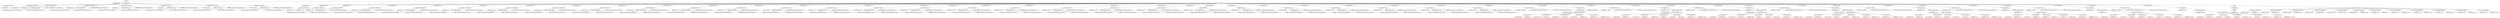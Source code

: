 digraph G {	
ranksep=.25;
	0 [label="MODULE"];
	1 [label="IDENTIFIERS: dscg"];
	0 -> 1;
	2 [label="VAR_DECLARE_LIST"];
	0 -> 2;
	3 [label="VAR_DECLARE:  INPUT PORT"];
	2 -> 3;
	4 [label="IDENTIFIERS: clock"];
	3 -> 4;
	5 [label="VAR_DECLARE:  INPUT PORT"];
	2 -> 5;
	6 [label="IDENTIFIERS: reset"];
	5 -> 6;
	7 [label="VAR_DECLARE:  INPUT PORT"];
	2 -> 7;
	8 [label="IDENTIFIERS: cos"];
	7 -> 8;
	9 [label="BINARY_OPERATION: MIN"];
	7 -> 9;
	10 [label="NUMBERS: 00000000000000000000000000100000 ()"];
	9 -> 10;
	11 [label="NUMBERS: 00000000000000000000000000000001 ()"];
	9 -> 11;
	12 [label="NUMBERS: 00000000000000000000000000000000 ()"];
	7 -> 12;
	13 [label="VAR_DECLARE:  INPUT PORT"];
	2 -> 13;
	14 [label="IDENTIFIERS: one"];
	13 -> 14;
	15 [label="BINARY_OPERATION: MIN"];
	13 -> 15;
	16 [label="NUMBERS: 00000000000000000000000000100000 ()"];
	15 -> 16;
	17 [label="NUMBERS: 00000000000000000000000000000001 ()"];
	15 -> 17;
	18 [label="NUMBERS: 00000000000000000000000000000000 ()"];
	13 -> 18;
	19 [label="VAR_DECLARE:  INPUT PORT"];
	2 -> 19;
	20 [label="IDENTIFIERS: s1"];
	19 -> 20;
	21 [label="BINARY_OPERATION: MIN"];
	19 -> 21;
	22 [label="NUMBERS: 00000000000000000000000000100000 ()"];
	21 -> 22;
	23 [label="NUMBERS: 00000000000000000000000000000001 ()"];
	21 -> 23;
	24 [label="NUMBERS: 00000000000000000000000000000000 ()"];
	19 -> 24;
	25 [label="VAR_DECLARE:  INPUT PORT"];
	2 -> 25;
	26 [label="IDENTIFIERS: s2"];
	25 -> 26;
	27 [label="BINARY_OPERATION: MIN"];
	25 -> 27;
	28 [label="NUMBERS: 00000000000000000000000000100000 ()"];
	27 -> 28;
	29 [label="NUMBERS: 00000000000000000000000000000001 ()"];
	27 -> 29;
	30 [label="NUMBERS: 00000000000000000000000000000000 ()"];
	25 -> 30;
	31 [label="VAR_DECLARE:  OUTPUT PORT"];
	2 -> 31;
	32 [label="IDENTIFIERS: s1_out"];
	31 -> 32;
	33 [label="BINARY_OPERATION: MIN"];
	31 -> 33;
	34 [label="NUMBERS: 00000000000000000000000000100000 ()"];
	33 -> 34;
	35 [label="NUMBERS: 00000000000000000000000000000001 ()"];
	33 -> 35;
	36 [label="NUMBERS: 00000000000000000000000000000000 ()"];
	31 -> 36;
	37 [label="VAR_DECLARE:  OUTPUT PORT"];
	2 -> 37;
	38 [label="IDENTIFIERS: s2_out"];
	37 -> 38;
	39 [label="BINARY_OPERATION: MIN"];
	37 -> 39;
	40 [label="NUMBERS: 00000000000000000000000000100000 ()"];
	39 -> 40;
	41 [label="NUMBERS: 00000000000000000000000000000001 ()"];
	39 -> 41;
	42 [label="NUMBERS: 00000000000000000000000000000000 ()"];
	37 -> 42;
	43 [label="MODULE_ITEMS"];
	0 -> 43;
	44 [label="VAR_DECLARE_LIST"];
	43 -> 44;
	45 [label="VAR_DECLARE:  INPUT PORT"];
	44 -> 45;
	46 [label="IDENTIFIERS: clock"];
	45 -> 46;
	47 [label="VAR_DECLARE_LIST"];
	43 -> 47;
	48 [label="VAR_DECLARE:  INPUT PORT"];
	47 -> 48;
	49 [label="IDENTIFIERS: reset"];
	48 -> 49;
	50 [label="VAR_DECLARE_LIST"];
	43 -> 50;
	51 [label="VAR_DECLARE:  INPUT PORT"];
	50 -> 51;
	52 [label="IDENTIFIERS: cos"];
	51 -> 52;
	53 [label="BINARY_OPERATION: MIN"];
	51 -> 53;
	54 [label="NUMBERS: 00000000000000000000000000100000 ()"];
	53 -> 54;
	55 [label="NUMBERS: 00000000000000000000000000000001 ()"];
	53 -> 55;
	56 [label="NUMBERS: 00000000000000000000000000000000 ()"];
	51 -> 56;
	57 [label="VAR_DECLARE_LIST"];
	43 -> 57;
	58 [label="VAR_DECLARE:  INPUT PORT"];
	57 -> 58;
	59 [label="IDENTIFIERS: one"];
	58 -> 59;
	60 [label="BINARY_OPERATION: MIN"];
	58 -> 60;
	61 [label="NUMBERS: 00000000000000000000000000100000 ()"];
	60 -> 61;
	62 [label="NUMBERS: 00000000000000000000000000000001 ()"];
	60 -> 62;
	63 [label="NUMBERS: 00000000000000000000000000000000 ()"];
	58 -> 63;
	64 [label="VAR_DECLARE_LIST"];
	43 -> 64;
	65 [label="VAR_DECLARE:  INPUT PORT"];
	64 -> 65;
	66 [label="IDENTIFIERS: s1"];
	65 -> 66;
	67 [label="BINARY_OPERATION: MIN"];
	65 -> 67;
	68 [label="NUMBERS: 00000000000000000000000000100000 ()"];
	67 -> 68;
	69 [label="NUMBERS: 00000000000000000000000000000001 ()"];
	67 -> 69;
	70 [label="NUMBERS: 00000000000000000000000000000000 ()"];
	65 -> 70;
	71 [label="VAR_DECLARE_LIST"];
	43 -> 71;
	72 [label="VAR_DECLARE:  INPUT PORT"];
	71 -> 72;
	73 [label="IDENTIFIERS: s2"];
	72 -> 73;
	74 [label="BINARY_OPERATION: MIN"];
	72 -> 74;
	75 [label="NUMBERS: 00000000000000000000000000100000 ()"];
	74 -> 75;
	76 [label="NUMBERS: 00000000000000000000000000000001 ()"];
	74 -> 76;
	77 [label="NUMBERS: 00000000000000000000000000000000 ()"];
	72 -> 77;
	78 [label="VAR_DECLARE_LIST"];
	43 -> 78;
	79 [label="VAR_DECLARE:  OUTPUT PORT"];
	78 -> 79;
	80 [label="IDENTIFIERS: s1_out"];
	79 -> 80;
	81 [label="BINARY_OPERATION: MIN"];
	79 -> 81;
	82 [label="NUMBERS: 00000000000000000000000000100000 ()"];
	81 -> 82;
	83 [label="NUMBERS: 00000000000000000000000000000001 ()"];
	81 -> 83;
	84 [label="NUMBERS: 00000000000000000000000000000000 ()"];
	79 -> 84;
	85 [label="VAR_DECLARE_LIST"];
	43 -> 85;
	86 [label="VAR_DECLARE:  OUTPUT PORT"];
	85 -> 86;
	87 [label="IDENTIFIERS: s2_out"];
	86 -> 87;
	88 [label="BINARY_OPERATION: MIN"];
	86 -> 88;
	89 [label="NUMBERS: 00000000000000000000000000100000 ()"];
	88 -> 89;
	90 [label="NUMBERS: 00000000000000000000000000000001 ()"];
	88 -> 90;
	91 [label="NUMBERS: 00000000000000000000000000000000 ()"];
	86 -> 91;
	92 [label="VAR_DECLARE_LIST"];
	43 -> 92;
	93 [label="VAR_DECLARE:  WIRE"];
	92 -> 93;
	94 [label="IDENTIFIERS: add1"];
	93 -> 94;
	95 [label="BINARY_OPERATION: MIN"];
	93 -> 95;
	96 [label="NUMBERS: 00000000000000000000000000100000 ()"];
	95 -> 96;
	97 [label="NUMBERS: 00000000000000000000000000000001 ()"];
	95 -> 97;
	98 [label="NUMBERS: 00000000000000000000000000000000 ()"];
	93 -> 98;
	99 [label="VAR_DECLARE_LIST"];
	43 -> 99;
	100 [label="VAR_DECLARE:  WIRE"];
	99 -> 100;
	101 [label="IDENTIFIERS: x2"];
	100 -> 101;
	102 [label="BINARY_OPERATION: MIN"];
	100 -> 102;
	103 [label="NUMBERS: 00000000000000000000000000100000 ()"];
	102 -> 103;
	104 [label="NUMBERS: 00000000000000000000000000000001 ()"];
	102 -> 104;
	105 [label="NUMBERS: 00000000000000000000000000000000 ()"];
	100 -> 105;
	106 [label="VAR_DECLARE_LIST"];
	43 -> 106;
	107 [label="VAR_DECLARE:  WIRE"];
	106 -> 107;
	108 [label="IDENTIFIERS: x3"];
	107 -> 108;
	109 [label="BINARY_OPERATION: MIN"];
	107 -> 109;
	110 [label="NUMBERS: 00000000000000000000000000100000 ()"];
	109 -> 110;
	111 [label="NUMBERS: 00000000000000000000000000000001 ()"];
	109 -> 111;
	112 [label="NUMBERS: 00000000000000000000000000000000 ()"];
	107 -> 112;
	113 [label="VAR_DECLARE_LIST"];
	43 -> 113;
	114 [label="VAR_DECLARE:  WIRE"];
	113 -> 114;
	115 [label="IDENTIFIERS: sub5"];
	114 -> 115;
	116 [label="BINARY_OPERATION: MIN"];
	114 -> 116;
	117 [label="NUMBERS: 00000000000000000000000000100000 ()"];
	116 -> 117;
	118 [label="NUMBERS: 00000000000000000000000000000001 ()"];
	116 -> 118;
	119 [label="NUMBERS: 00000000000000000000000000000000 ()"];
	114 -> 119;
	120 [label="VAR_DECLARE_LIST"];
	43 -> 120;
	121 [label="VAR_DECLARE:  WIRE"];
	120 -> 121;
	122 [label="IDENTIFIERS: x6"];
	121 -> 122;
	123 [label="BINARY_OPERATION: MIN"];
	121 -> 123;
	124 [label="NUMBERS: 00000000000000000000000000100000 ()"];
	123 -> 124;
	125 [label="NUMBERS: 00000000000000000000000000000001 ()"];
	123 -> 125;
	126 [label="NUMBERS: 00000000000000000000000000000000 ()"];
	121 -> 126;
	127 [label="VAR_DECLARE_LIST"];
	43 -> 127;
	128 [label="VAR_DECLARE:  WIRE"];
	127 -> 128;
	129 [label="IDENTIFIERS: x7"];
	128 -> 129;
	130 [label="BINARY_OPERATION: MIN"];
	128 -> 130;
	131 [label="NUMBERS: 00000000000000000000000000100000 ()"];
	130 -> 131;
	132 [label="NUMBERS: 00000000000000000000000000000001 ()"];
	130 -> 132;
	133 [label="NUMBERS: 00000000000000000000000000000000 ()"];
	128 -> 133;
	134 [label="VAR_DECLARE_LIST"];
	43 -> 134;
	135 [label="VAR_DECLARE:  WIRE"];
	134 -> 135;
	136 [label="IDENTIFIERS: s1_out"];
	135 -> 136;
	137 [label="BINARY_OPERATION: MIN"];
	135 -> 137;
	138 [label="NUMBERS: 00000000000000000000000000100000 ()"];
	137 -> 138;
	139 [label="NUMBERS: 00000000000000000000000000000001 ()"];
	137 -> 139;
	140 [label="NUMBERS: 00000000000000000000000000000000 ()"];
	135 -> 140;
	141 [label="VAR_DECLARE_LIST"];
	43 -> 141;
	142 [label="VAR_DECLARE:  WIRE"];
	141 -> 142;
	143 [label="IDENTIFIERS: s2_out"];
	142 -> 143;
	144 [label="BINARY_OPERATION: MIN"];
	142 -> 144;
	145 [label="NUMBERS: 00000000000000000000000000100000 ()"];
	144 -> 145;
	146 [label="NUMBERS: 00000000000000000000000000000001 ()"];
	144 -> 146;
	147 [label="NUMBERS: 00000000000000000000000000000000 ()"];
	142 -> 147;
	148 [label="VAR_DECLARE_LIST"];
	43 -> 148;
	149 [label="VAR_DECLARE:  REG"];
	148 -> 149;
	150 [label="IDENTIFIERS: x3_reg1"];
	149 -> 150;
	151 [label="BINARY_OPERATION: MIN"];
	149 -> 151;
	152 [label="NUMBERS: 00000000000000000000000000100000 ()"];
	151 -> 152;
	153 [label="NUMBERS: 00000000000000000000000000000001 ()"];
	151 -> 153;
	154 [label="NUMBERS: 00000000000000000000000000000000 ()"];
	149 -> 154;
	155 [label="VAR_DECLARE_LIST"];
	43 -> 155;
	156 [label="VAR_DECLARE:  REG"];
	155 -> 156;
	157 [label="IDENTIFIERS: x3_reg2"];
	156 -> 157;
	158 [label="BINARY_OPERATION: MIN"];
	156 -> 158;
	159 [label="NUMBERS: 00000000000000000000000000100000 ()"];
	158 -> 159;
	160 [label="NUMBERS: 00000000000000000000000000000001 ()"];
	158 -> 160;
	161 [label="NUMBERS: 00000000000000000000000000000000 ()"];
	156 -> 161;
	162 [label="VAR_DECLARE_LIST"];
	43 -> 162;
	163 [label="VAR_DECLARE:  REG"];
	162 -> 163;
	164 [label="IDENTIFIERS: x3_reg3"];
	163 -> 164;
	165 [label="BINARY_OPERATION: MIN"];
	163 -> 165;
	166 [label="NUMBERS: 00000000000000000000000000100000 ()"];
	165 -> 166;
	167 [label="NUMBERS: 00000000000000000000000000000001 ()"];
	165 -> 167;
	168 [label="NUMBERS: 00000000000000000000000000000000 ()"];
	163 -> 168;
	169 [label="VAR_DECLARE_LIST"];
	43 -> 169;
	170 [label="VAR_DECLARE:  REG"];
	169 -> 170;
	171 [label="IDENTIFIERS: x3_reg4"];
	170 -> 171;
	172 [label="BINARY_OPERATION: MIN"];
	170 -> 172;
	173 [label="NUMBERS: 00000000000000000000000000100000 ()"];
	172 -> 173;
	174 [label="NUMBERS: 00000000000000000000000000000001 ()"];
	172 -> 174;
	175 [label="NUMBERS: 00000000000000000000000000000000 ()"];
	170 -> 175;
	176 [label="VAR_DECLARE_LIST"];
	43 -> 176;
	177 [label="VAR_DECLARE:  REG"];
	176 -> 177;
	178 [label="IDENTIFIERS: x3_reg5"];
	177 -> 178;
	179 [label="BINARY_OPERATION: MIN"];
	177 -> 179;
	180 [label="NUMBERS: 00000000000000000000000000100000 ()"];
	179 -> 180;
	181 [label="NUMBERS: 00000000000000000000000000000001 ()"];
	179 -> 181;
	182 [label="NUMBERS: 00000000000000000000000000000000 ()"];
	177 -> 182;
	183 [label="VAR_DECLARE_LIST"];
	43 -> 183;
	184 [label="VAR_DECLARE:  REG"];
	183 -> 184;
	185 [label="IDENTIFIERS: x3_reg6"];
	184 -> 185;
	186 [label="BINARY_OPERATION: MIN"];
	184 -> 186;
	187 [label="NUMBERS: 00000000000000000000000000100000 ()"];
	186 -> 187;
	188 [label="NUMBERS: 00000000000000000000000000000001 ()"];
	186 -> 188;
	189 [label="NUMBERS: 00000000000000000000000000000000 ()"];
	184 -> 189;
	190 [label="VAR_DECLARE_LIST"];
	43 -> 190;
	191 [label="VAR_DECLARE:  REG"];
	190 -> 191;
	192 [label="IDENTIFIERS: x7_reg1"];
	191 -> 192;
	193 [label="BINARY_OPERATION: MIN"];
	191 -> 193;
	194 [label="NUMBERS: 00000000000000000000000000100000 ()"];
	193 -> 194;
	195 [label="NUMBERS: 00000000000000000000000000000001 ()"];
	193 -> 195;
	196 [label="NUMBERS: 00000000000000000000000000000000 ()"];
	191 -> 196;
	197 [label="VAR_DECLARE_LIST"];
	43 -> 197;
	198 [label="VAR_DECLARE:  REG"];
	197 -> 198;
	199 [label="IDENTIFIERS: x7_reg2"];
	198 -> 199;
	200 [label="BINARY_OPERATION: MIN"];
	198 -> 200;
	201 [label="NUMBERS: 00000000000000000000000000100000 ()"];
	200 -> 201;
	202 [label="NUMBERS: 00000000000000000000000000000001 ()"];
	200 -> 202;
	203 [label="NUMBERS: 00000000000000000000000000000000 ()"];
	198 -> 203;
	204 [label="VAR_DECLARE_LIST"];
	43 -> 204;
	205 [label="VAR_DECLARE:  REG"];
	204 -> 205;
	206 [label="IDENTIFIERS: x7_reg3"];
	205 -> 206;
	207 [label="BINARY_OPERATION: MIN"];
	205 -> 207;
	208 [label="NUMBERS: 00000000000000000000000000100000 ()"];
	207 -> 208;
	209 [label="NUMBERS: 00000000000000000000000000000001 ()"];
	207 -> 209;
	210 [label="NUMBERS: 00000000000000000000000000000000 ()"];
	205 -> 210;
	211 [label="VAR_DECLARE_LIST"];
	43 -> 211;
	212 [label="VAR_DECLARE:  REG"];
	211 -> 212;
	213 [label="IDENTIFIERS: x7_reg4"];
	212 -> 213;
	214 [label="BINARY_OPERATION: MIN"];
	212 -> 214;
	215 [label="NUMBERS: 00000000000000000000000000100000 ()"];
	214 -> 215;
	216 [label="NUMBERS: 00000000000000000000000000000001 ()"];
	214 -> 216;
	217 [label="NUMBERS: 00000000000000000000000000000000 ()"];
	212 -> 217;
	218 [label="VAR_DECLARE_LIST"];
	43 -> 218;
	219 [label="VAR_DECLARE:  REG"];
	218 -> 219;
	220 [label="IDENTIFIERS: x7_reg5"];
	219 -> 220;
	221 [label="BINARY_OPERATION: MIN"];
	219 -> 221;
	222 [label="NUMBERS: 00000000000000000000000000100000 ()"];
	221 -> 222;
	223 [label="NUMBERS: 00000000000000000000000000000001 ()"];
	221 -> 223;
	224 [label="NUMBERS: 00000000000000000000000000000000 ()"];
	219 -> 224;
	225 [label="VAR_DECLARE_LIST"];
	43 -> 225;
	226 [label="VAR_DECLARE:  REG"];
	225 -> 226;
	227 [label="IDENTIFIERS: x7_reg6"];
	226 -> 227;
	228 [label="BINARY_OPERATION: MIN"];
	226 -> 228;
	229 [label="NUMBERS: 00000000000000000000000000100000 ()"];
	228 -> 229;
	230 [label="NUMBERS: 00000000000000000000000000000001 ()"];
	228 -> 230;
	231 [label="NUMBERS: 00000000000000000000000000000000 ()"];
	226 -> 231;
	232 [label="VAR_DECLARE_LIST"];
	43 -> 232;
	233 [label="VAR_DECLARE:  WIRE"];
	232 -> 233;
	234 [label="IDENTIFIERS: add1_control"];
	233 -> 234;
	235 [label="NUMBERS: 00000000000000000000000000000111 ()"];
	233 -> 235;
	236 [label="NUMBERS: 00000000000000000000000000000000 ()"];
	233 -> 236;
	237 [label="MODULE_INSTANCE"];
	43 -> 237;
	238 [label="MODULE_INSTANCE"];
	237 -> 238;
	239 [label="IDENTIFIERS: fpu_add"];
	238 -> 239;
	240 [label="MODULE_NAMED_INSTANCE"];
	238 -> 240;
	241 [label="IDENTIFIERS: add1_add"];
	240 -> 241;
	242 [label="MODULE_CONNECT_LIST"];
	240 -> 242;
	243 [label="MODULE_CONNECT"];
	242 -> 243;
	244 [label="IDENTIFIERS: clk"];
	243 -> 244;
	245 [label="IDENTIFIERS: clock"];
	243 -> 245;
	246 [label="MODULE_CONNECT"];
	242 -> 246;
	247 [label="IDENTIFIERS: opa"];
	246 -> 247;
	248 [label="IDENTIFIERS: cos"];
	246 -> 248;
	249 [label="MODULE_CONNECT"];
	242 -> 249;
	250 [label="IDENTIFIERS: opb"];
	249 -> 250;
	251 [label="IDENTIFIERS: one"];
	249 -> 251;
	252 [label="MODULE_CONNECT"];
	242 -> 252;
	253 [label="IDENTIFIERS: out"];
	252 -> 253;
	254 [label="IDENTIFIERS: add1"];
	252 -> 254;
	255 [label="MODULE_CONNECT"];
	242 -> 255;
	256 [label="IDENTIFIERS: control"];
	255 -> 256;
	257 [label="IDENTIFIERS: add1_control"];
	255 -> 257;
	258 [label="VAR_DECLARE_LIST"];
	43 -> 258;
	259 [label="VAR_DECLARE:  WIRE"];
	258 -> 259;
	260 [label="IDENTIFIERS: x2_control"];
	259 -> 260;
	261 [label="NUMBERS: 00000000000000000000000000000111 ()"];
	259 -> 261;
	262 [label="NUMBERS: 00000000000000000000000000000000 ()"];
	259 -> 262;
	263 [label="MODULE_INSTANCE"];
	43 -> 263;
	264 [label="MODULE_INSTANCE"];
	263 -> 264;
	265 [label="IDENTIFIERS: fpu_mul"];
	264 -> 265;
	266 [label="MODULE_NAMED_INSTANCE"];
	264 -> 266;
	267 [label="IDENTIFIERS: x2_mul"];
	266 -> 267;
	268 [label="MODULE_CONNECT_LIST"];
	266 -> 268;
	269 [label="MODULE_CONNECT"];
	268 -> 269;
	270 [label="IDENTIFIERS: clk"];
	269 -> 270;
	271 [label="IDENTIFIERS: clock"];
	269 -> 271;
	272 [label="MODULE_CONNECT"];
	268 -> 272;
	273 [label="IDENTIFIERS: opa"];
	272 -> 273;
	274 [label="IDENTIFIERS: add1"];
	272 -> 274;
	275 [label="MODULE_CONNECT"];
	268 -> 275;
	276 [label="IDENTIFIERS: opb"];
	275 -> 276;
	277 [label="IDENTIFIERS: s2"];
	275 -> 277;
	278 [label="MODULE_CONNECT"];
	268 -> 278;
	279 [label="IDENTIFIERS: out"];
	278 -> 279;
	280 [label="IDENTIFIERS: x2"];
	278 -> 280;
	281 [label="MODULE_CONNECT"];
	268 -> 281;
	282 [label="IDENTIFIERS: control"];
	281 -> 282;
	283 [label="IDENTIFIERS: x2_control"];
	281 -> 283;
	284 [label="VAR_DECLARE_LIST"];
	43 -> 284;
	285 [label="VAR_DECLARE:  WIRE"];
	284 -> 285;
	286 [label="IDENTIFIERS: x3_control"];
	285 -> 286;
	287 [label="NUMBERS: 00000000000000000000000000000111 ()"];
	285 -> 287;
	288 [label="NUMBERS: 00000000000000000000000000000000 ()"];
	285 -> 288;
	289 [label="MODULE_INSTANCE"];
	43 -> 289;
	290 [label="MODULE_INSTANCE"];
	289 -> 290;
	291 [label="IDENTIFIERS: fpu_mul"];
	290 -> 291;
	292 [label="MODULE_NAMED_INSTANCE"];
	290 -> 292;
	293 [label="IDENTIFIERS: x3_mul"];
	292 -> 293;
	294 [label="MODULE_CONNECT_LIST"];
	292 -> 294;
	295 [label="MODULE_CONNECT"];
	294 -> 295;
	296 [label="IDENTIFIERS: clk"];
	295 -> 296;
	297 [label="IDENTIFIERS: clock"];
	295 -> 297;
	298 [label="MODULE_CONNECT"];
	294 -> 298;
	299 [label="IDENTIFIERS: opa"];
	298 -> 299;
	300 [label="IDENTIFIERS: cos"];
	298 -> 300;
	301 [label="MODULE_CONNECT"];
	294 -> 301;
	302 [label="IDENTIFIERS: opb"];
	301 -> 302;
	303 [label="IDENTIFIERS: s1"];
	301 -> 303;
	304 [label="MODULE_CONNECT"];
	294 -> 304;
	305 [label="IDENTIFIERS: out"];
	304 -> 305;
	306 [label="IDENTIFIERS: x3"];
	304 -> 306;
	307 [label="MODULE_CONNECT"];
	294 -> 307;
	308 [label="IDENTIFIERS: control"];
	307 -> 308;
	309 [label="IDENTIFIERS: x3_control"];
	307 -> 309;
	310 [label="VAR_DECLARE_LIST"];
	43 -> 310;
	311 [label="VAR_DECLARE:  WIRE"];
	310 -> 311;
	312 [label="IDENTIFIERS: s1_out_control"];
	311 -> 312;
	313 [label="NUMBERS: 00000000000000000000000000000111 ()"];
	311 -> 313;
	314 [label="NUMBERS: 00000000000000000000000000000000 ()"];
	311 -> 314;
	315 [label="MODULE_INSTANCE"];
	43 -> 315;
	316 [label="MODULE_INSTANCE"];
	315 -> 316;
	317 [label="IDENTIFIERS: fpu_add"];
	316 -> 317;
	318 [label="MODULE_NAMED_INSTANCE"];
	316 -> 318;
	319 [label="IDENTIFIERS: s1_out_add"];
	318 -> 319;
	320 [label="MODULE_CONNECT_LIST"];
	318 -> 320;
	321 [label="MODULE_CONNECT"];
	320 -> 321;
	322 [label="IDENTIFIERS: clk"];
	321 -> 322;
	323 [label="IDENTIFIERS: clock"];
	321 -> 323;
	324 [label="MODULE_CONNECT"];
	320 -> 324;
	325 [label="IDENTIFIERS: opa"];
	324 -> 325;
	326 [label="IDENTIFIERS: x2"];
	324 -> 326;
	327 [label="MODULE_CONNECT"];
	320 -> 327;
	328 [label="IDENTIFIERS: opb"];
	327 -> 328;
	329 [label="IDENTIFIERS: x3_reg6"];
	327 -> 329;
	330 [label="MODULE_CONNECT"];
	320 -> 330;
	331 [label="IDENTIFIERS: out"];
	330 -> 331;
	332 [label="IDENTIFIERS: s1_out"];
	330 -> 332;
	333 [label="MODULE_CONNECT"];
	320 -> 333;
	334 [label="IDENTIFIERS: control"];
	333 -> 334;
	335 [label="IDENTIFIERS: s1_out_control"];
	333 -> 335;
	336 [label="VAR_DECLARE_LIST"];
	43 -> 336;
	337 [label="VAR_DECLARE:  WIRE"];
	336 -> 337;
	338 [label="IDENTIFIERS: sub5_control"];
	337 -> 338;
	339 [label="NUMBERS: 00000000000000000000000000000111 ()"];
	337 -> 339;
	340 [label="NUMBERS: 00000000000000000000000000000000 ()"];
	337 -> 340;
	341 [label="MODULE_INSTANCE"];
	43 -> 341;
	342 [label="MODULE_INSTANCE"];
	341 -> 342;
	343 [label="IDENTIFIERS: fpu_add"];
	342 -> 343;
	344 [label="MODULE_NAMED_INSTANCE"];
	342 -> 344;
	345 [label="IDENTIFIERS: sub5_add"];
	344 -> 345;
	346 [label="MODULE_CONNECT_LIST"];
	344 -> 346;
	347 [label="MODULE_CONNECT"];
	346 -> 347;
	348 [label="IDENTIFIERS: clk"];
	347 -> 348;
	349 [label="IDENTIFIERS: clock"];
	347 -> 349;
	350 [label="MODULE_CONNECT"];
	346 -> 350;
	351 [label="IDENTIFIERS: opa"];
	350 -> 351;
	352 [label="IDENTIFIERS: one"];
	350 -> 352;
	353 [label="MODULE_CONNECT"];
	346 -> 353;
	354 [label="IDENTIFIERS: opb"];
	353 -> 354;
	355 [label="IDENTIFIERS: cos"];
	353 -> 355;
	356 [label="MODULE_CONNECT"];
	346 -> 356;
	357 [label="IDENTIFIERS: out"];
	356 -> 357;
	358 [label="IDENTIFIERS: sub5"];
	356 -> 358;
	359 [label="MODULE_CONNECT"];
	346 -> 359;
	360 [label="IDENTIFIERS: control"];
	359 -> 360;
	361 [label="IDENTIFIERS: sub5_control"];
	359 -> 361;
	362 [label="VAR_DECLARE_LIST"];
	43 -> 362;
	363 [label="VAR_DECLARE:  WIRE"];
	362 -> 363;
	364 [label="IDENTIFIERS: x6_control"];
	363 -> 364;
	365 [label="NUMBERS: 00000000000000000000000000000111 ()"];
	363 -> 365;
	366 [label="NUMBERS: 00000000000000000000000000000000 ()"];
	363 -> 366;
	367 [label="MODULE_INSTANCE"];
	43 -> 367;
	368 [label="MODULE_INSTANCE"];
	367 -> 368;
	369 [label="IDENTIFIERS: fpu_mul"];
	368 -> 369;
	370 [label="MODULE_NAMED_INSTANCE"];
	368 -> 370;
	371 [label="IDENTIFIERS: x6_mul"];
	370 -> 371;
	372 [label="MODULE_CONNECT_LIST"];
	370 -> 372;
	373 [label="MODULE_CONNECT"];
	372 -> 373;
	374 [label="IDENTIFIERS: clk"];
	373 -> 374;
	375 [label="IDENTIFIERS: clock"];
	373 -> 375;
	376 [label="MODULE_CONNECT"];
	372 -> 376;
	377 [label="IDENTIFIERS: opa"];
	376 -> 377;
	378 [label="IDENTIFIERS: sub5"];
	376 -> 378;
	379 [label="MODULE_CONNECT"];
	372 -> 379;
	380 [label="IDENTIFIERS: opb"];
	379 -> 380;
	381 [label="IDENTIFIERS: s1"];
	379 -> 381;
	382 [label="MODULE_CONNECT"];
	372 -> 382;
	383 [label="IDENTIFIERS: out"];
	382 -> 383;
	384 [label="IDENTIFIERS: x6"];
	382 -> 384;
	385 [label="MODULE_CONNECT"];
	372 -> 385;
	386 [label="IDENTIFIERS: control"];
	385 -> 386;
	387 [label="IDENTIFIERS: x6_control"];
	385 -> 387;
	388 [label="VAR_DECLARE_LIST"];
	43 -> 388;
	389 [label="VAR_DECLARE:  WIRE"];
	388 -> 389;
	390 [label="IDENTIFIERS: x7_control"];
	389 -> 390;
	391 [label="NUMBERS: 00000000000000000000000000000111 ()"];
	389 -> 391;
	392 [label="NUMBERS: 00000000000000000000000000000000 ()"];
	389 -> 392;
	393 [label="MODULE_INSTANCE"];
	43 -> 393;
	394 [label="MODULE_INSTANCE"];
	393 -> 394;
	395 [label="IDENTIFIERS: fpu_mul"];
	394 -> 395;
	396 [label="MODULE_NAMED_INSTANCE"];
	394 -> 396;
	397 [label="IDENTIFIERS: x7_mul"];
	396 -> 397;
	398 [label="MODULE_CONNECT_LIST"];
	396 -> 398;
	399 [label="MODULE_CONNECT"];
	398 -> 399;
	400 [label="IDENTIFIERS: clk"];
	399 -> 400;
	401 [label="IDENTIFIERS: clock"];
	399 -> 401;
	402 [label="MODULE_CONNECT"];
	398 -> 402;
	403 [label="IDENTIFIERS: opa"];
	402 -> 403;
	404 [label="IDENTIFIERS: cos"];
	402 -> 404;
	405 [label="MODULE_CONNECT"];
	398 -> 405;
	406 [label="IDENTIFIERS: opb"];
	405 -> 406;
	407 [label="IDENTIFIERS: s2"];
	405 -> 407;
	408 [label="MODULE_CONNECT"];
	398 -> 408;
	409 [label="IDENTIFIERS: out"];
	408 -> 409;
	410 [label="IDENTIFIERS: x7"];
	408 -> 410;
	411 [label="MODULE_CONNECT"];
	398 -> 411;
	412 [label="IDENTIFIERS: control"];
	411 -> 412;
	413 [label="IDENTIFIERS: x7_control"];
	411 -> 413;
	414 [label="VAR_DECLARE_LIST"];
	43 -> 414;
	415 [label="VAR_DECLARE:  WIRE"];
	414 -> 415;
	416 [label="IDENTIFIERS: s2_out_control"];
	415 -> 416;
	417 [label="NUMBERS: 00000000000000000000000000000111 ()"];
	415 -> 417;
	418 [label="NUMBERS: 00000000000000000000000000000000 ()"];
	415 -> 418;
	419 [label="MODULE_INSTANCE"];
	43 -> 419;
	420 [label="MODULE_INSTANCE"];
	419 -> 420;
	421 [label="IDENTIFIERS: fpu_add"];
	420 -> 421;
	422 [label="MODULE_NAMED_INSTANCE"];
	420 -> 422;
	423 [label="IDENTIFIERS: s2_out_add"];
	422 -> 423;
	424 [label="MODULE_CONNECT_LIST"];
	422 -> 424;
	425 [label="MODULE_CONNECT"];
	424 -> 425;
	426 [label="IDENTIFIERS: clk"];
	425 -> 426;
	427 [label="IDENTIFIERS: clock"];
	425 -> 427;
	428 [label="MODULE_CONNECT"];
	424 -> 428;
	429 [label="IDENTIFIERS: opa"];
	428 -> 429;
	430 [label="IDENTIFIERS: x6"];
	428 -> 430;
	431 [label="MODULE_CONNECT"];
	424 -> 431;
	432 [label="IDENTIFIERS: opb"];
	431 -> 432;
	433 [label="IDENTIFIERS: x7_reg6"];
	431 -> 433;
	434 [label="MODULE_CONNECT"];
	424 -> 434;
	435 [label="IDENTIFIERS: out"];
	434 -> 435;
	436 [label="IDENTIFIERS: s2_out"];
	434 -> 436;
	437 [label="MODULE_CONNECT"];
	424 -> 437;
	438 [label="IDENTIFIERS: control"];
	437 -> 438;
	439 [label="IDENTIFIERS: s2_out_control"];
	437 -> 439;
	440 [label="ALWAYS"];
	43 -> 440;
	441 [label="DELAY_CONTROL"];
	440 -> 441;
	442 [label="POSEDGE"];
	441 -> 442;
	443 [label="IDENTIFIERS: clock"];
	442 -> 443;
	444 [label="BLOCK"];
	440 -> 444;
	445 [label="NON_BLOCKING_STATEMENT"];
	444 -> 445;
	446 [label="IDENTIFIERS: x3_reg1"];
	445 -> 446;
	447 [label="IDENTIFIERS: x3"];
	445 -> 447;
	448 [label="NON_BLOCKING_STATEMENT"];
	444 -> 448;
	449 [label="IDENTIFIERS: x3_reg2"];
	448 -> 449;
	450 [label="IDENTIFIERS: x3_reg1"];
	448 -> 450;
	451 [label="NON_BLOCKING_STATEMENT"];
	444 -> 451;
	452 [label="IDENTIFIERS: x3_reg3"];
	451 -> 452;
	453 [label="IDENTIFIERS: x3_reg2"];
	451 -> 453;
	454 [label="NON_BLOCKING_STATEMENT"];
	444 -> 454;
	455 [label="IDENTIFIERS: x3_reg4"];
	454 -> 455;
	456 [label="IDENTIFIERS: x3_reg3"];
	454 -> 456;
	457 [label="NON_BLOCKING_STATEMENT"];
	444 -> 457;
	458 [label="IDENTIFIERS: x3_reg5"];
	457 -> 458;
	459 [label="IDENTIFIERS: x3_reg4"];
	457 -> 459;
	460 [label="NON_BLOCKING_STATEMENT"];
	444 -> 460;
	461 [label="IDENTIFIERS: x3_reg6"];
	460 -> 461;
	462 [label="IDENTIFIERS: x3_reg5"];
	460 -> 462;
	463 [label="NON_BLOCKING_STATEMENT"];
	444 -> 463;
	464 [label="IDENTIFIERS: x7_reg1"];
	463 -> 464;
	465 [label="IDENTIFIERS: x7"];
	463 -> 465;
	466 [label="NON_BLOCKING_STATEMENT"];
	444 -> 466;
	467 [label="IDENTIFIERS: x7_reg2"];
	466 -> 467;
	468 [label="IDENTIFIERS: x7_reg1"];
	466 -> 468;
	469 [label="NON_BLOCKING_STATEMENT"];
	444 -> 469;
	470 [label="IDENTIFIERS: x7_reg3"];
	469 -> 470;
	471 [label="IDENTIFIERS: x7_reg2"];
	469 -> 471;
	472 [label="NON_BLOCKING_STATEMENT"];
	444 -> 472;
	473 [label="IDENTIFIERS: x7_reg4"];
	472 -> 473;
	474 [label="IDENTIFIERS: x7_reg3"];
	472 -> 474;
	475 [label="NON_BLOCKING_STATEMENT"];
	444 -> 475;
	476 [label="IDENTIFIERS: x7_reg5"];
	475 -> 476;
	477 [label="IDENTIFIERS: x7_reg4"];
	475 -> 477;
	478 [label="NON_BLOCKING_STATEMENT"];
	444 -> 478;
	479 [label="IDENTIFIERS: x7_reg6"];
	478 -> 479;
	480 [label="IDENTIFIERS: x7_reg5"];
	478 -> 480;
}

